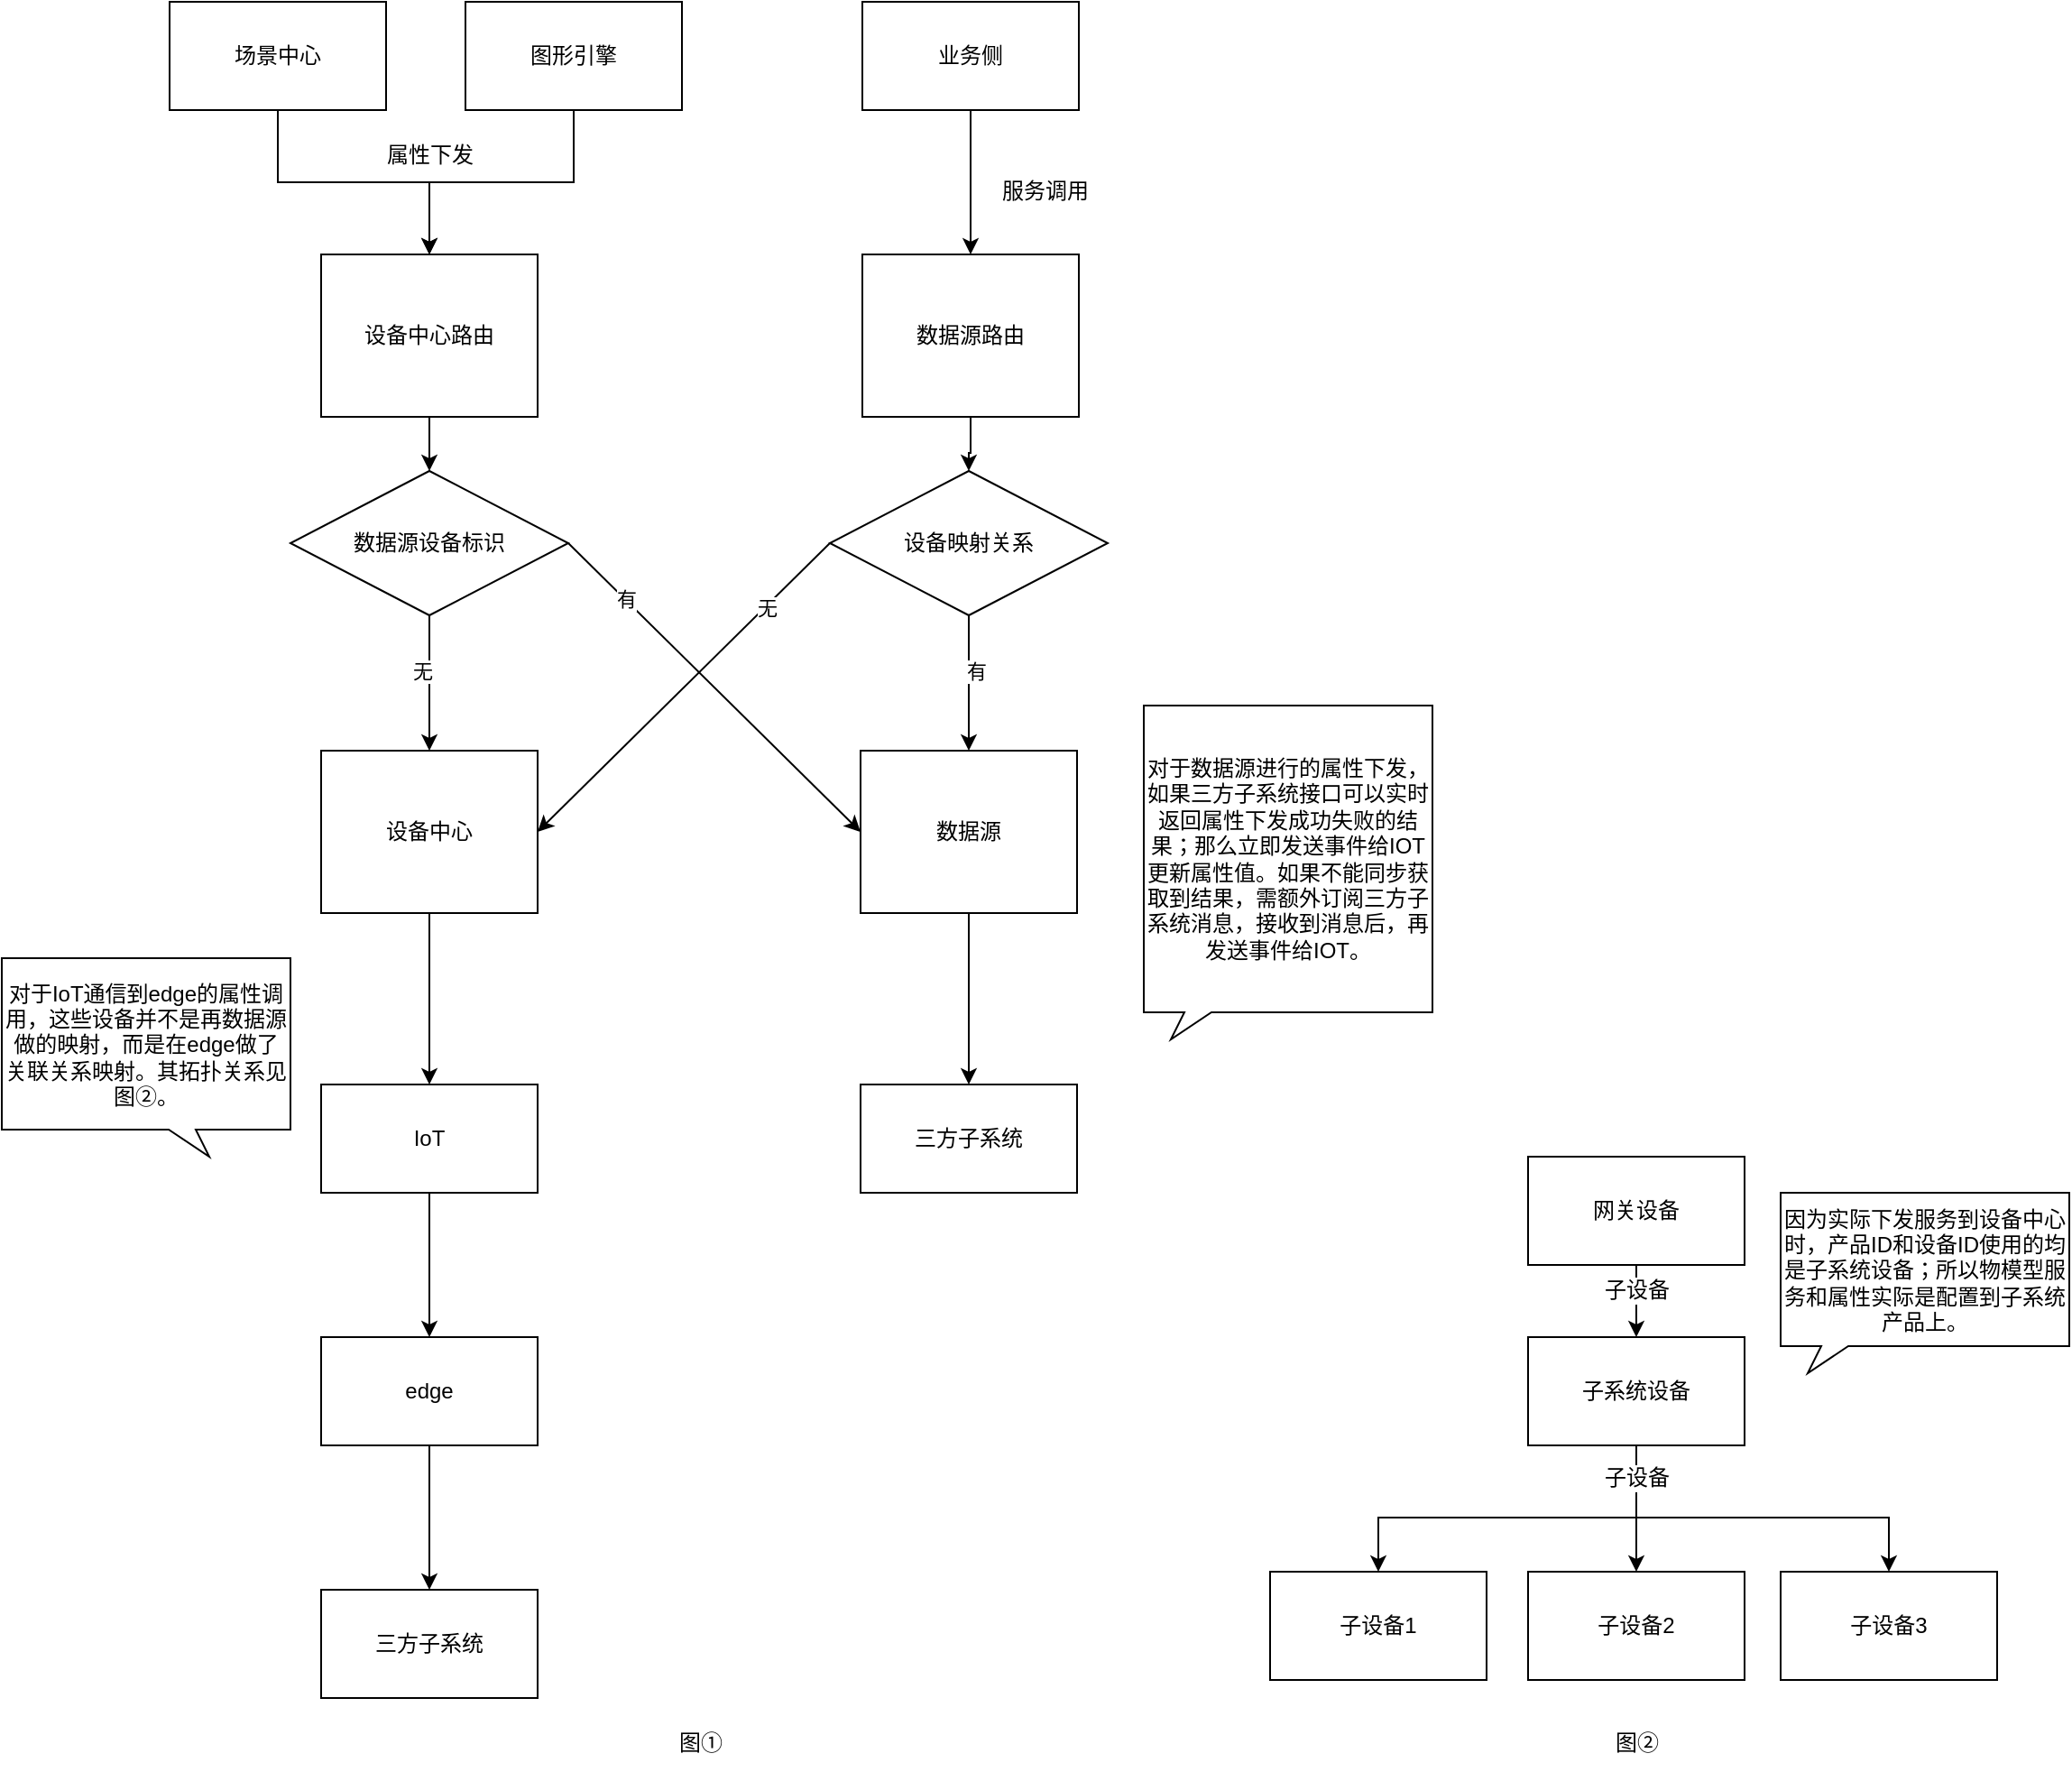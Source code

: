 <mxfile version="24.4.10" type="github">
  <diagram name="第 1 页" id="qdy48YgYZ8bxk8exXK6j">
    <mxGraphModel dx="1687" dy="878" grid="1" gridSize="10" guides="1" tooltips="1" connect="1" arrows="1" fold="1" page="1" pageScale="1" pageWidth="827" pageHeight="1169" math="0" shadow="0">
      <root>
        <mxCell id="0" />
        <mxCell id="1" parent="0" />
        <mxCell id="VyWWFVKn5zqQz8EPEGkm-19" value="" style="edgeStyle=orthogonalEdgeStyle;rounded=0;orthogonalLoop=1;jettySize=auto;html=1;" edge="1" parent="1" source="VyWWFVKn5zqQz8EPEGkm-1" target="VyWWFVKn5zqQz8EPEGkm-16">
          <mxGeometry relative="1" as="geometry" />
        </mxCell>
        <mxCell id="VyWWFVKn5zqQz8EPEGkm-1" value="设备中心路由" style="rounded=0;whiteSpace=wrap;html=1;" vertex="1" parent="1">
          <mxGeometry x="204" y="220" width="120" height="90" as="geometry" />
        </mxCell>
        <mxCell id="VyWWFVKn5zqQz8EPEGkm-18" value="" style="edgeStyle=orthogonalEdgeStyle;rounded=0;orthogonalLoop=1;jettySize=auto;html=1;" edge="1" parent="1" source="VyWWFVKn5zqQz8EPEGkm-4" target="VyWWFVKn5zqQz8EPEGkm-17">
          <mxGeometry relative="1" as="geometry" />
        </mxCell>
        <mxCell id="VyWWFVKn5zqQz8EPEGkm-4" value="数据源路由" style="rounded=0;whiteSpace=wrap;html=1;" vertex="1" parent="1">
          <mxGeometry x="504" y="220" width="120" height="90" as="geometry" />
        </mxCell>
        <mxCell id="VyWWFVKn5zqQz8EPEGkm-9" value="" style="edgeStyle=orthogonalEdgeStyle;rounded=0;orthogonalLoop=1;jettySize=auto;html=1;" edge="1" parent="1" source="VyWWFVKn5zqQz8EPEGkm-5" target="VyWWFVKn5zqQz8EPEGkm-1">
          <mxGeometry relative="1" as="geometry" />
        </mxCell>
        <mxCell id="VyWWFVKn5zqQz8EPEGkm-5" value="场景中心" style="rounded=0;whiteSpace=wrap;html=1;" vertex="1" parent="1">
          <mxGeometry x="120" y="80" width="120" height="60" as="geometry" />
        </mxCell>
        <mxCell id="VyWWFVKn5zqQz8EPEGkm-8" value="" style="edgeStyle=orthogonalEdgeStyle;rounded=0;orthogonalLoop=1;jettySize=auto;html=1;" edge="1" parent="1" source="VyWWFVKn5zqQz8EPEGkm-6" target="VyWWFVKn5zqQz8EPEGkm-1">
          <mxGeometry relative="1" as="geometry" />
        </mxCell>
        <mxCell id="VyWWFVKn5zqQz8EPEGkm-6" value="图形引擎" style="rounded=0;whiteSpace=wrap;html=1;" vertex="1" parent="1">
          <mxGeometry x="284" y="80" width="120" height="60" as="geometry" />
        </mxCell>
        <mxCell id="VyWWFVKn5zqQz8EPEGkm-10" value="" style="edgeStyle=orthogonalEdgeStyle;rounded=0;orthogonalLoop=1;jettySize=auto;html=1;" edge="1" parent="1" source="VyWWFVKn5zqQz8EPEGkm-7" target="VyWWFVKn5zqQz8EPEGkm-4">
          <mxGeometry relative="1" as="geometry" />
        </mxCell>
        <mxCell id="VyWWFVKn5zqQz8EPEGkm-7" value="业务侧" style="rounded=0;whiteSpace=wrap;html=1;" vertex="1" parent="1">
          <mxGeometry x="504" y="80" width="120" height="60" as="geometry" />
        </mxCell>
        <mxCell id="VyWWFVKn5zqQz8EPEGkm-13" value="服务调用" style="text;html=1;align=center;verticalAlign=middle;resizable=0;points=[];autosize=1;strokeColor=none;fillColor=none;" vertex="1" parent="1">
          <mxGeometry x="570" y="170" width="70" height="30" as="geometry" />
        </mxCell>
        <mxCell id="VyWWFVKn5zqQz8EPEGkm-14" value="属性下发" style="text;html=1;align=center;verticalAlign=middle;resizable=0;points=[];autosize=1;strokeColor=none;fillColor=none;" vertex="1" parent="1">
          <mxGeometry x="229" y="150" width="70" height="30" as="geometry" />
        </mxCell>
        <mxCell id="VyWWFVKn5zqQz8EPEGkm-28" value="" style="edgeStyle=orthogonalEdgeStyle;rounded=0;orthogonalLoop=1;jettySize=auto;html=1;" edge="1" parent="1" source="VyWWFVKn5zqQz8EPEGkm-16" target="VyWWFVKn5zqQz8EPEGkm-24">
          <mxGeometry relative="1" as="geometry" />
        </mxCell>
        <mxCell id="VyWWFVKn5zqQz8EPEGkm-29" value="无" style="edgeLabel;html=1;align=center;verticalAlign=middle;resizable=0;points=[];" vertex="1" connectable="0" parent="VyWWFVKn5zqQz8EPEGkm-28">
          <mxGeometry x="-0.173" y="-4" relative="1" as="geometry">
            <mxPoint as="offset" />
          </mxGeometry>
        </mxCell>
        <mxCell id="VyWWFVKn5zqQz8EPEGkm-16" value="数据源设备标识" style="rhombus;whiteSpace=wrap;html=1;" vertex="1" parent="1">
          <mxGeometry x="187" y="340" width="154" height="80" as="geometry" />
        </mxCell>
        <mxCell id="VyWWFVKn5zqQz8EPEGkm-27" value="" style="edgeStyle=orthogonalEdgeStyle;rounded=0;orthogonalLoop=1;jettySize=auto;html=1;" edge="1" parent="1" source="VyWWFVKn5zqQz8EPEGkm-17" target="VyWWFVKn5zqQz8EPEGkm-25">
          <mxGeometry relative="1" as="geometry" />
        </mxCell>
        <mxCell id="VyWWFVKn5zqQz8EPEGkm-32" value="有" style="edgeLabel;html=1;align=center;verticalAlign=middle;resizable=0;points=[];" vertex="1" connectable="0" parent="VyWWFVKn5zqQz8EPEGkm-27">
          <mxGeometry x="-0.173" y="4" relative="1" as="geometry">
            <mxPoint as="offset" />
          </mxGeometry>
        </mxCell>
        <mxCell id="VyWWFVKn5zqQz8EPEGkm-17" value="设备映射关系" style="rhombus;whiteSpace=wrap;html=1;" vertex="1" parent="1">
          <mxGeometry x="486" y="340" width="154" height="80" as="geometry" />
        </mxCell>
        <mxCell id="VyWWFVKn5zqQz8EPEGkm-22" value="" style="endArrow=classic;html=1;rounded=0;exitX=0;exitY=0.5;exitDx=0;exitDy=0;entryX=1;entryY=0.5;entryDx=0;entryDy=0;" edge="1" parent="1" source="VyWWFVKn5zqQz8EPEGkm-17" target="VyWWFVKn5zqQz8EPEGkm-24">
          <mxGeometry width="50" height="50" relative="1" as="geometry">
            <mxPoint x="390" y="310" as="sourcePoint" />
            <mxPoint x="324" y="500" as="targetPoint" />
          </mxGeometry>
        </mxCell>
        <mxCell id="VyWWFVKn5zqQz8EPEGkm-34" value="无" style="edgeLabel;html=1;align=center;verticalAlign=middle;resizable=0;points=[];" vertex="1" connectable="0" parent="VyWWFVKn5zqQz8EPEGkm-22">
          <mxGeometry x="-0.559" y="1" relative="1" as="geometry">
            <mxPoint as="offset" />
          </mxGeometry>
        </mxCell>
        <mxCell id="VyWWFVKn5zqQz8EPEGkm-23" value="" style="endArrow=classic;html=1;rounded=0;exitX=1;exitY=0.5;exitDx=0;exitDy=0;entryX=0;entryY=0.5;entryDx=0;entryDy=0;" edge="1" parent="1" source="VyWWFVKn5zqQz8EPEGkm-16" target="VyWWFVKn5zqQz8EPEGkm-25">
          <mxGeometry width="50" height="50" relative="1" as="geometry">
            <mxPoint x="512" y="675" as="sourcePoint" />
            <mxPoint x="520" y="510" as="targetPoint" />
          </mxGeometry>
        </mxCell>
        <mxCell id="VyWWFVKn5zqQz8EPEGkm-33" value="有" style="edgeLabel;html=1;align=center;verticalAlign=middle;resizable=0;points=[];" vertex="1" connectable="0" parent="VyWWFVKn5zqQz8EPEGkm-23">
          <mxGeometry x="-0.609" relative="1" as="geometry">
            <mxPoint y="-1" as="offset" />
          </mxGeometry>
        </mxCell>
        <mxCell id="VyWWFVKn5zqQz8EPEGkm-38" value="" style="edgeStyle=orthogonalEdgeStyle;rounded=0;orthogonalLoop=1;jettySize=auto;html=1;" edge="1" parent="1" source="VyWWFVKn5zqQz8EPEGkm-24" target="VyWWFVKn5zqQz8EPEGkm-37">
          <mxGeometry relative="1" as="geometry" />
        </mxCell>
        <mxCell id="VyWWFVKn5zqQz8EPEGkm-24" value="设备中心" style="rounded=0;whiteSpace=wrap;html=1;" vertex="1" parent="1">
          <mxGeometry x="204" y="495" width="120" height="90" as="geometry" />
        </mxCell>
        <mxCell id="VyWWFVKn5zqQz8EPEGkm-36" value="" style="edgeStyle=orthogonalEdgeStyle;rounded=0;orthogonalLoop=1;jettySize=auto;html=1;" edge="1" parent="1" source="VyWWFVKn5zqQz8EPEGkm-25" target="VyWWFVKn5zqQz8EPEGkm-35">
          <mxGeometry relative="1" as="geometry" />
        </mxCell>
        <mxCell id="VyWWFVKn5zqQz8EPEGkm-25" value="数据源" style="rounded=0;whiteSpace=wrap;html=1;" vertex="1" parent="1">
          <mxGeometry x="503" y="495" width="120" height="90" as="geometry" />
        </mxCell>
        <mxCell id="VyWWFVKn5zqQz8EPEGkm-35" value="三方子系统" style="whiteSpace=wrap;html=1;rounded=0;" vertex="1" parent="1">
          <mxGeometry x="503" y="680" width="120" height="60" as="geometry" />
        </mxCell>
        <mxCell id="VyWWFVKn5zqQz8EPEGkm-40" value="" style="edgeStyle=orthogonalEdgeStyle;rounded=0;orthogonalLoop=1;jettySize=auto;html=1;" edge="1" parent="1" source="VyWWFVKn5zqQz8EPEGkm-37" target="VyWWFVKn5zqQz8EPEGkm-39">
          <mxGeometry relative="1" as="geometry" />
        </mxCell>
        <mxCell id="VyWWFVKn5zqQz8EPEGkm-37" value="IoT" style="whiteSpace=wrap;html=1;rounded=0;" vertex="1" parent="1">
          <mxGeometry x="204" y="680" width="120" height="60" as="geometry" />
        </mxCell>
        <mxCell id="VyWWFVKn5zqQz8EPEGkm-42" value="" style="edgeStyle=orthogonalEdgeStyle;rounded=0;orthogonalLoop=1;jettySize=auto;html=1;" edge="1" parent="1" source="VyWWFVKn5zqQz8EPEGkm-39" target="VyWWFVKn5zqQz8EPEGkm-41">
          <mxGeometry relative="1" as="geometry" />
        </mxCell>
        <mxCell id="VyWWFVKn5zqQz8EPEGkm-39" value="edge" style="whiteSpace=wrap;html=1;rounded=0;" vertex="1" parent="1">
          <mxGeometry x="204" y="820" width="120" height="60" as="geometry" />
        </mxCell>
        <mxCell id="VyWWFVKn5zqQz8EPEGkm-41" value="三方子系统" style="whiteSpace=wrap;html=1;rounded=0;" vertex="1" parent="1">
          <mxGeometry x="204" y="960" width="120" height="60" as="geometry" />
        </mxCell>
        <mxCell id="VyWWFVKn5zqQz8EPEGkm-45" value="对于数据源进行的属性下发，如果三方子系统接口可以实时返回属性下发成功失败的结果；那么立即发送事件给IOT更新属性值。如果不能同步获取到结果，需额外订阅三方子系统消息，接收到消息后，再发送事件给IOT。" style="whiteSpace=wrap;html=1;shape=mxgraph.basic.rectCallout;dx=30;dy=15;boundedLbl=1;" vertex="1" parent="1">
          <mxGeometry x="660" y="470" width="160" height="185" as="geometry" />
        </mxCell>
        <mxCell id="VyWWFVKn5zqQz8EPEGkm-46" value="对于IoT通信到edge的属性调用，这些设备并不是再数据源做的映射，而是在edge做了关联关系映射。其拓扑关系见图②。" style="whiteSpace=wrap;html=1;shape=mxgraph.basic.rectCallout;dx=60;dy=15;boundedLbl=1;rotation=0;verticalAlign=middle;flipV=0;flipH=1;" vertex="1" parent="1">
          <mxGeometry x="27" y="610" width="160" height="110" as="geometry" />
        </mxCell>
        <mxCell id="VyWWFVKn5zqQz8EPEGkm-49" value="图②" style="text;html=1;align=center;verticalAlign=middle;resizable=0;points=[];autosize=1;strokeColor=none;fillColor=none;fontFamily=Helvetica;fontSize=12;fontColor=default;" vertex="1" parent="1">
          <mxGeometry x="908" y="1030" width="50" height="30" as="geometry" />
        </mxCell>
        <mxCell id="VyWWFVKn5zqQz8EPEGkm-50" value="图①" style="text;html=1;align=center;verticalAlign=middle;resizable=0;points=[];autosize=1;strokeColor=none;fillColor=none;fontFamily=Helvetica;fontSize=12;fontColor=default;" vertex="1" parent="1">
          <mxGeometry x="389" y="1030" width="50" height="30" as="geometry" />
        </mxCell>
        <mxCell id="VyWWFVKn5zqQz8EPEGkm-62" value="" style="edgeStyle=orthogonalEdgeStyle;rounded=0;orthogonalLoop=1;jettySize=auto;html=1;fontFamily=Helvetica;fontSize=12;fontColor=default;" edge="1" parent="1" source="VyWWFVKn5zqQz8EPEGkm-56" target="VyWWFVKn5zqQz8EPEGkm-60">
          <mxGeometry relative="1" as="geometry" />
        </mxCell>
        <mxCell id="VyWWFVKn5zqQz8EPEGkm-67" value="子设备" style="edgeLabel;html=1;align=center;verticalAlign=middle;resizable=0;points=[];strokeColor=default;fontFamily=Helvetica;fontSize=12;fontColor=default;fillColor=default;" vertex="1" connectable="0" parent="VyWWFVKn5zqQz8EPEGkm-62">
          <mxGeometry x="-0.312" relative="1" as="geometry">
            <mxPoint as="offset" />
          </mxGeometry>
        </mxCell>
        <mxCell id="VyWWFVKn5zqQz8EPEGkm-56" value="网关设备" style="rounded=0;whiteSpace=wrap;html=1;strokeColor=default;align=center;verticalAlign=middle;fontFamily=Helvetica;fontSize=12;fontColor=default;fillColor=default;" vertex="1" parent="1">
          <mxGeometry x="873" y="720" width="120" height="60" as="geometry" />
        </mxCell>
        <mxCell id="VyWWFVKn5zqQz8EPEGkm-57" value="子设备3" style="rounded=0;whiteSpace=wrap;html=1;strokeColor=default;align=center;verticalAlign=middle;fontFamily=Helvetica;fontSize=12;fontColor=default;fillColor=default;" vertex="1" parent="1">
          <mxGeometry x="1013" y="950" width="120" height="60" as="geometry" />
        </mxCell>
        <mxCell id="VyWWFVKn5zqQz8EPEGkm-58" value="子设备2" style="rounded=0;whiteSpace=wrap;html=1;strokeColor=default;align=center;verticalAlign=middle;fontFamily=Helvetica;fontSize=12;fontColor=default;fillColor=default;" vertex="1" parent="1">
          <mxGeometry x="873" y="950" width="120" height="60" as="geometry" />
        </mxCell>
        <mxCell id="VyWWFVKn5zqQz8EPEGkm-59" value="子设备1" style="rounded=0;whiteSpace=wrap;html=1;strokeColor=default;align=center;verticalAlign=middle;fontFamily=Helvetica;fontSize=12;fontColor=default;fillColor=default;" vertex="1" parent="1">
          <mxGeometry x="730" y="950" width="120" height="60" as="geometry" />
        </mxCell>
        <mxCell id="VyWWFVKn5zqQz8EPEGkm-63" value="" style="edgeStyle=orthogonalEdgeStyle;rounded=0;orthogonalLoop=1;jettySize=auto;html=1;fontFamily=Helvetica;fontSize=12;fontColor=default;entryX=0.5;entryY=0;entryDx=0;entryDy=0;" edge="1" parent="1" source="VyWWFVKn5zqQz8EPEGkm-60" target="VyWWFVKn5zqQz8EPEGkm-59">
          <mxGeometry relative="1" as="geometry">
            <Array as="points">
              <mxPoint x="933" y="920" />
              <mxPoint x="790" y="920" />
            </Array>
          </mxGeometry>
        </mxCell>
        <mxCell id="VyWWFVKn5zqQz8EPEGkm-64" value="" style="edgeStyle=orthogonalEdgeStyle;rounded=0;orthogonalLoop=1;jettySize=auto;html=1;fontFamily=Helvetica;fontSize=12;fontColor=default;entryX=0.5;entryY=0;entryDx=0;entryDy=0;" edge="1" parent="1" source="VyWWFVKn5zqQz8EPEGkm-60" target="VyWWFVKn5zqQz8EPEGkm-57">
          <mxGeometry relative="1" as="geometry">
            <Array as="points">
              <mxPoint x="933" y="920" />
              <mxPoint x="1073" y="920" />
            </Array>
          </mxGeometry>
        </mxCell>
        <mxCell id="VyWWFVKn5zqQz8EPEGkm-65" value="" style="edgeStyle=orthogonalEdgeStyle;rounded=0;orthogonalLoop=1;jettySize=auto;html=1;fontFamily=Helvetica;fontSize=12;fontColor=default;" edge="1" parent="1" source="VyWWFVKn5zqQz8EPEGkm-60" target="VyWWFVKn5zqQz8EPEGkm-58">
          <mxGeometry relative="1" as="geometry" />
        </mxCell>
        <mxCell id="VyWWFVKn5zqQz8EPEGkm-68" value="子设备" style="edgeLabel;html=1;align=center;verticalAlign=middle;resizable=0;points=[];strokeColor=default;fontFamily=Helvetica;fontSize=12;fontColor=default;fillColor=default;" vertex="1" connectable="0" parent="VyWWFVKn5zqQz8EPEGkm-65">
          <mxGeometry x="-0.506" relative="1" as="geometry">
            <mxPoint as="offset" />
          </mxGeometry>
        </mxCell>
        <mxCell id="VyWWFVKn5zqQz8EPEGkm-60" value="子系统设备" style="rounded=0;whiteSpace=wrap;html=1;strokeColor=default;align=center;verticalAlign=middle;fontFamily=Helvetica;fontSize=12;fontColor=default;fillColor=default;" vertex="1" parent="1">
          <mxGeometry x="873" y="820" width="120" height="60" as="geometry" />
        </mxCell>
        <mxCell id="VyWWFVKn5zqQz8EPEGkm-66" value="因为实际下发服务到设备中心时，产品ID和设备ID使用的均是子系统设备；所以物模型服务和属性实际是配置到子系统产品上。" style="whiteSpace=wrap;html=1;shape=mxgraph.basic.rectCallout;dx=30;dy=15;boundedLbl=1;" vertex="1" parent="1">
          <mxGeometry x="1013" y="740" width="160" height="100" as="geometry" />
        </mxCell>
      </root>
    </mxGraphModel>
  </diagram>
</mxfile>
